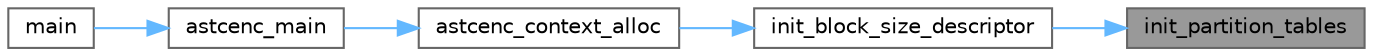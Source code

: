 digraph "init_partition_tables"
{
 // LATEX_PDF_SIZE
  bgcolor="transparent";
  edge [fontname=Helvetica,fontsize=10,labelfontname=Helvetica,labelfontsize=10];
  node [fontname=Helvetica,fontsize=10,shape=box,height=0.2,width=0.4];
  rankdir="RL";
  Node1 [id="Node000001",label="init_partition_tables",height=0.2,width=0.4,color="gray40", fillcolor="grey60", style="filled", fontcolor="black",tooltip="Populate the partition tables for the target block size."];
  Node1 -> Node2 [id="edge1_Node000001_Node000002",dir="back",color="steelblue1",style="solid",tooltip=" "];
  Node2 [id="Node000002",label="init_block_size_descriptor",height=0.2,width=0.4,color="grey40", fillcolor="white", style="filled",URL="$astcenc__block__sizes_8cpp.html#a5c46863585cc583c3deb49323dfb73d8",tooltip="Populate the block size descriptor for the target block size."];
  Node2 -> Node3 [id="edge2_Node000002_Node000003",dir="back",color="steelblue1",style="solid",tooltip=" "];
  Node3 [id="Node000003",label="astcenc_context_alloc",height=0.2,width=0.4,color="grey40", fillcolor="white", style="filled",URL="$astcenc__entry_8cpp.html#a823234313a697f5b4cdbd2cd6caaef4a",tooltip="Allocate a new codec context based on a config."];
  Node3 -> Node4 [id="edge3_Node000003_Node000004",dir="back",color="steelblue1",style="solid",tooltip=" "];
  Node4 [id="Node000004",label="astcenc_main",height=0.2,width=0.4,color="grey40", fillcolor="white", style="filled",URL="$astcenccli__toplevel_8cpp.html#a073d18880f24fd648661b01d2e20340e",tooltip="Application entry point."];
  Node4 -> Node5 [id="edge4_Node000004_Node000005",dir="back",color="steelblue1",style="solid",tooltip=" "];
  Node5 [id="Node000005",label="main",height=0.2,width=0.4,color="grey40", fillcolor="white", style="filled",URL="$astcenccli__entry_8cpp.html#a3c04138a5bfe5d72780bb7e82a18e627",tooltip=" "];
}
